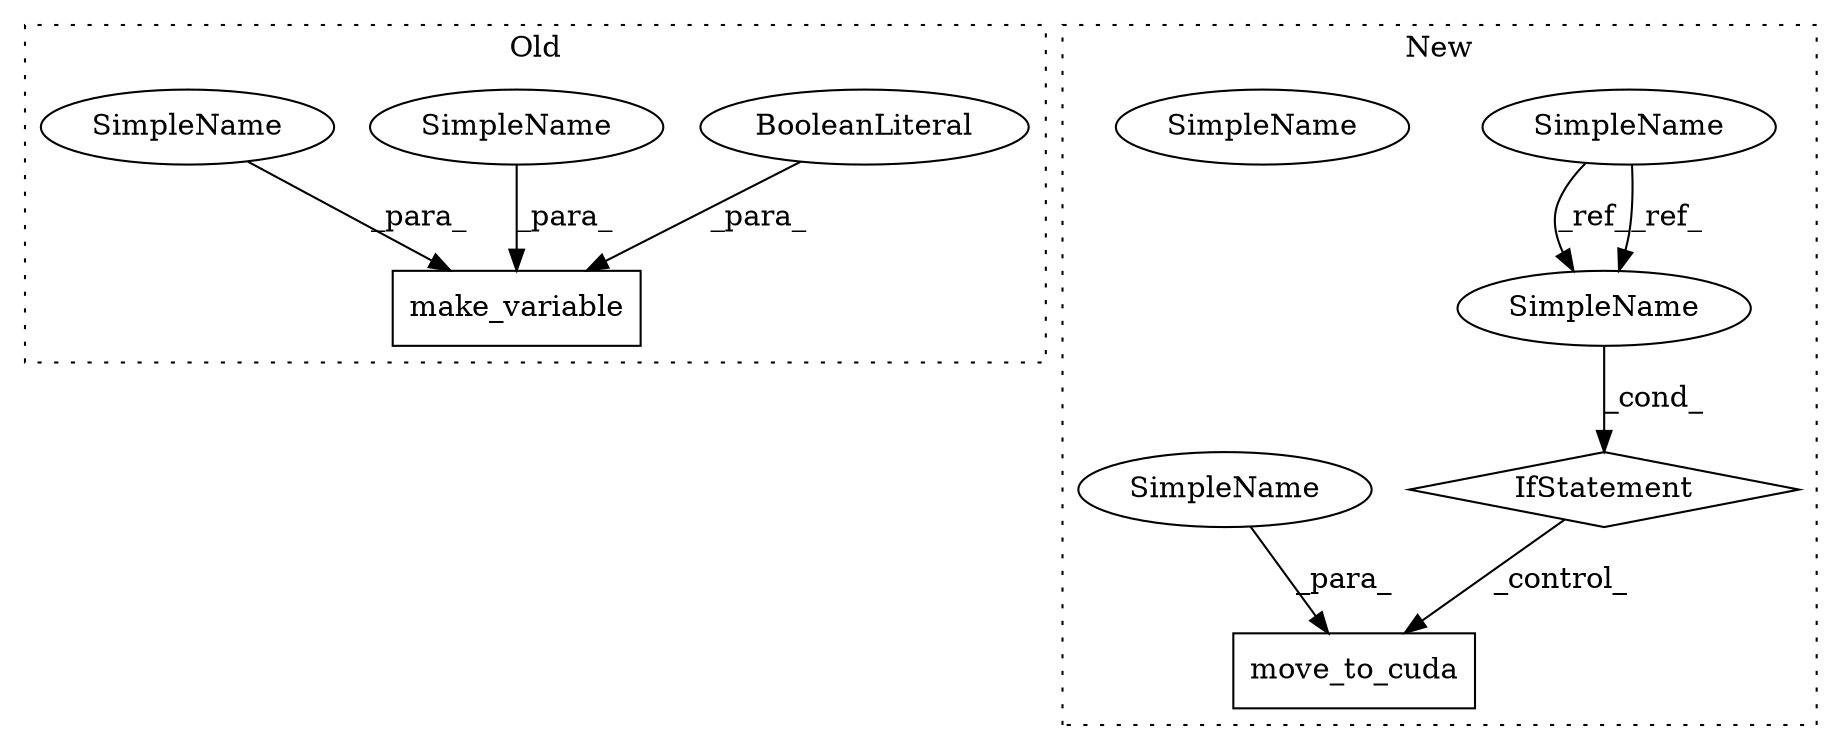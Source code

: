 digraph G {
subgraph cluster0 {
1 [label="make_variable" a="32" s="847,877" l="14,1" shape="box"];
5 [label="BooleanLiteral" a="9" s="868" l="4" shape="ellipse"];
7 [label="SimpleName" a="42" s="861" l="6" shape="ellipse"];
10 [label="SimpleName" a="42" s="873" l="4" shape="ellipse"];
label = "Old";
style="dotted";
}
subgraph cluster1 {
2 [label="IfStatement" a="25" s="846" l="3" shape="diamond"];
3 [label="SimpleName" a="42" s="491" l="4" shape="ellipse"];
4 [label="move_to_cuda" a="32" s="855,874" l="13,1" shape="box"];
6 [label="SimpleName" a="42" s="842" l="4" shape="ellipse"];
8 [label="SimpleName" a="42" s="868" l="6" shape="ellipse"];
9 [label="SimpleName" a="42" s="842" l="4" shape="ellipse"];
label = "New";
style="dotted";
}
2 -> 4 [label="_control_"];
3 -> 9 [label="_ref_"];
3 -> 9 [label="_ref_"];
5 -> 1 [label="_para_"];
7 -> 1 [label="_para_"];
8 -> 4 [label="_para_"];
9 -> 2 [label="_cond_"];
10 -> 1 [label="_para_"];
}